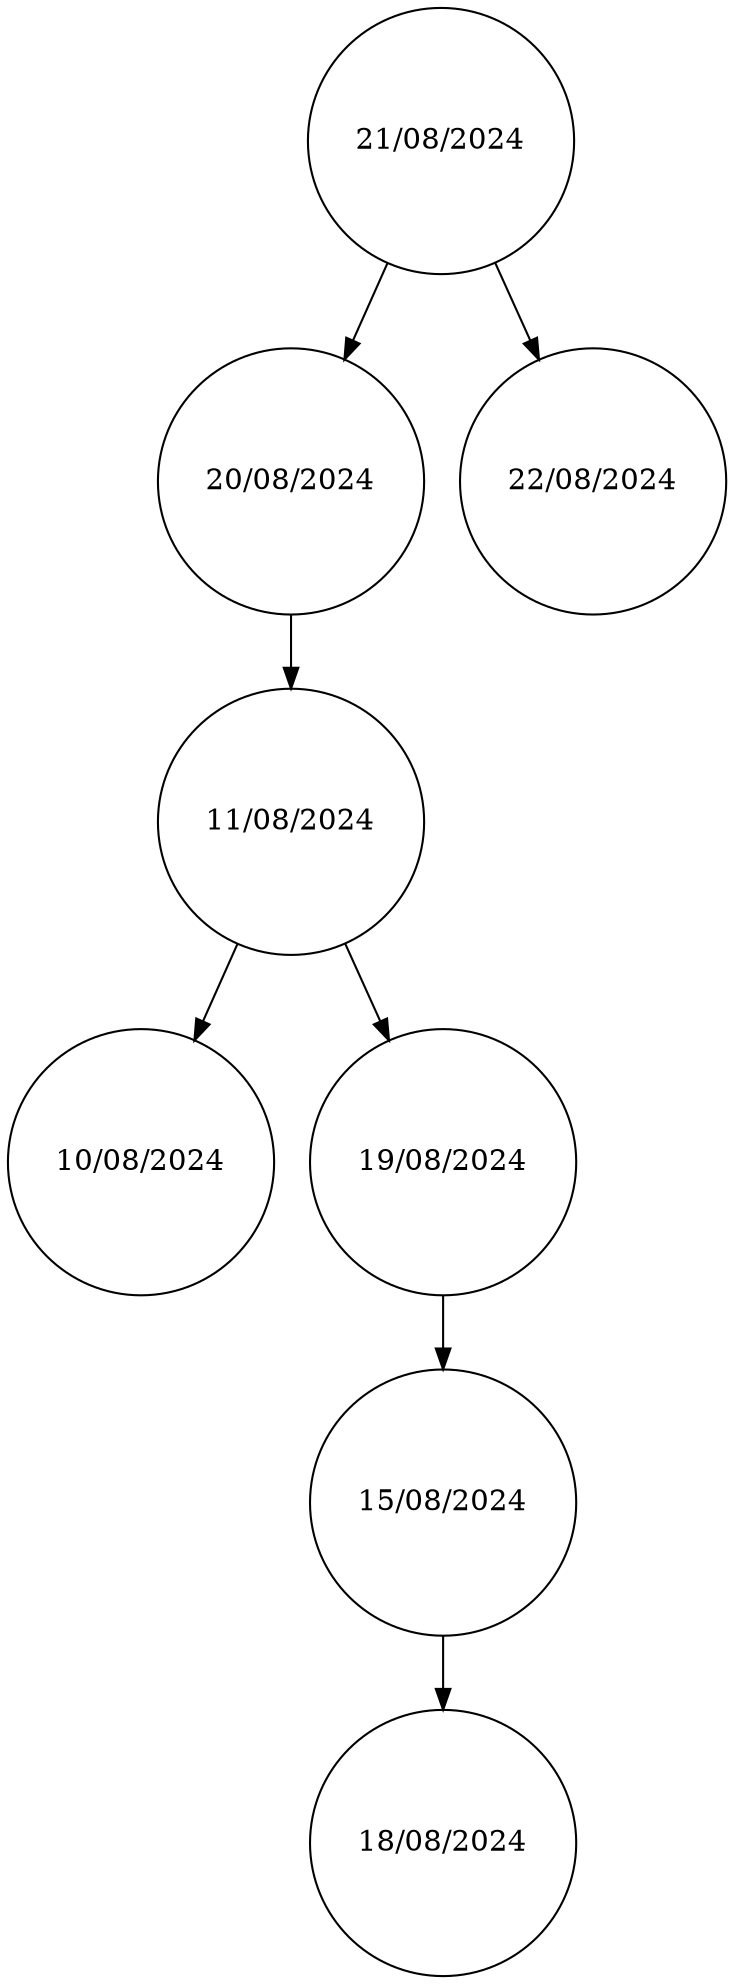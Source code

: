 digraph G {
    node [shape=circle];
    "21/08/2024" [label="21/08/2024"];
    "21/08/2024" -> "20/08/2024";
    "20/08/2024" [label="20/08/2024"];
    "20/08/2024" -> "11/08/2024";
    "11/08/2024" [label="11/08/2024"];
    "11/08/2024" -> "10/08/2024";
    "10/08/2024" [label="10/08/2024"];
    "11/08/2024" -> "19/08/2024";
    "19/08/2024" [label="19/08/2024"];
    "19/08/2024" -> "15/08/2024";
    "15/08/2024" [label="15/08/2024"];
    "15/08/2024" -> "18/08/2024";
    "18/08/2024" [label="18/08/2024"];
    "21/08/2024" -> "22/08/2024";
    "22/08/2024" [label="22/08/2024"];
}
